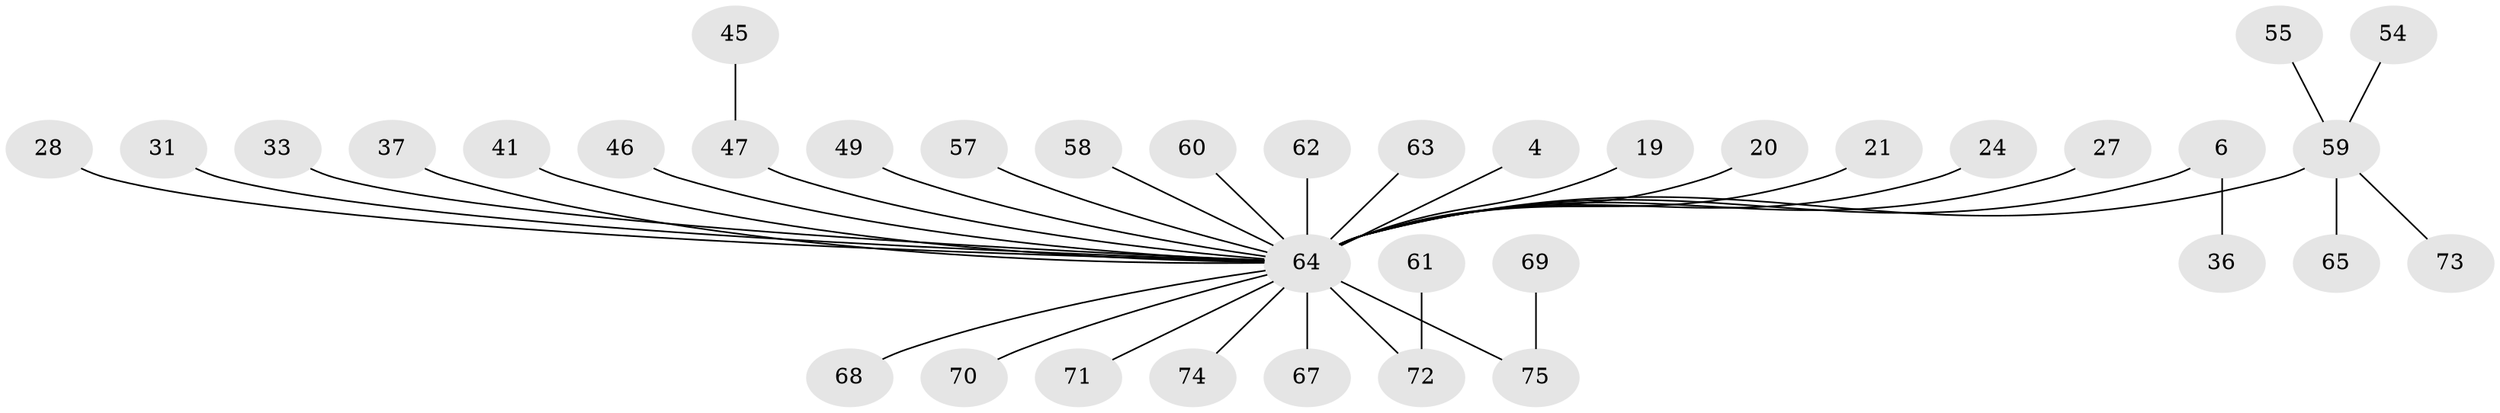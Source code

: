 // original degree distribution, {15: 0.013333333333333334, 6: 0.013333333333333334, 18: 0.013333333333333334, 2: 0.21333333333333335, 1: 0.56, 4: 0.02666666666666667, 3: 0.09333333333333334, 12: 0.013333333333333334, 5: 0.04, 7: 0.013333333333333334}
// Generated by graph-tools (version 1.1) at 2025/48/03/09/25 04:48:31]
// undirected, 37 vertices, 36 edges
graph export_dot {
graph [start="1"]
  node [color=gray90,style=filled];
  4;
  6;
  19;
  20;
  21 [super="+8+15"];
  24;
  27;
  28;
  31;
  33 [super="+32"];
  36 [super="+17"];
  37 [super="+25"];
  41;
  45;
  46;
  47 [super="+22"];
  49;
  54;
  55;
  57 [super="+43"];
  58 [super="+18+30+53+56"];
  59 [super="+50+48+51"];
  60 [super="+44"];
  61;
  62 [super="+39+52"];
  63;
  64 [super="+10+14"];
  65;
  67;
  68 [super="+34"];
  69;
  70 [super="+42"];
  71;
  72 [super="+11+26+40"];
  73;
  74;
  75 [super="+66"];
  4 -- 64 [weight=2];
  6 -- 36;
  6 -- 64 [weight=2];
  19 -- 64;
  20 -- 64;
  21 -- 64;
  24 -- 64;
  27 -- 64;
  28 -- 64;
  31 -- 64;
  33 -- 64;
  37 -- 64;
  41 -- 64;
  45 -- 47;
  46 -- 64;
  47 -- 64 [weight=2];
  49 -- 64;
  54 -- 59;
  55 -- 59;
  57 -- 64;
  58 -- 64;
  59 -- 65;
  59 -- 73;
  59 -- 64 [weight=3];
  60 -- 64;
  61 -- 72;
  62 -- 64 [weight=4];
  63 -- 64;
  64 -- 67;
  64 -- 68;
  64 -- 70;
  64 -- 71;
  64 -- 72 [weight=2];
  64 -- 74;
  64 -- 75 [weight=2];
  69 -- 75;
}
